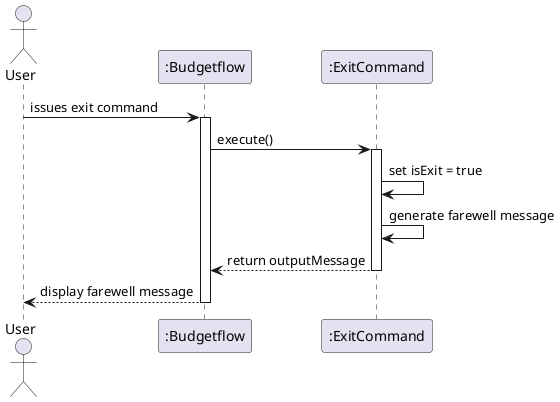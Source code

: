 @startuml
actor User
participant ":Budgetflow" as B
participant ":ExitCommand" as E

User -> B: issues exit command
activate B

B -> E: execute()
activate E

E -> E: set isExit = true
E -> E: generate farewell message
E --> B: return outputMessage
deactivate E

B --> User: display farewell message
deactivate B

@enduml